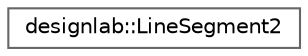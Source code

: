 digraph "クラス階層図"
{
 // LATEX_PDF_SIZE
  bgcolor="transparent";
  edge [fontname=Helvetica,fontsize=10,labelfontname=Helvetica,labelfontsize=10];
  node [fontname=Helvetica,fontsize=10,shape=box,height=0.2,width=0.4];
  rankdir="LR";
  Node0 [id="Node000000",label="designlab::LineSegment2",height=0.2,width=0.4,color="grey40", fillcolor="white", style="filled",URL="$structdesignlab_1_1_line_segment2.html",tooltip="2次元の線分を表す構造体"];
}

